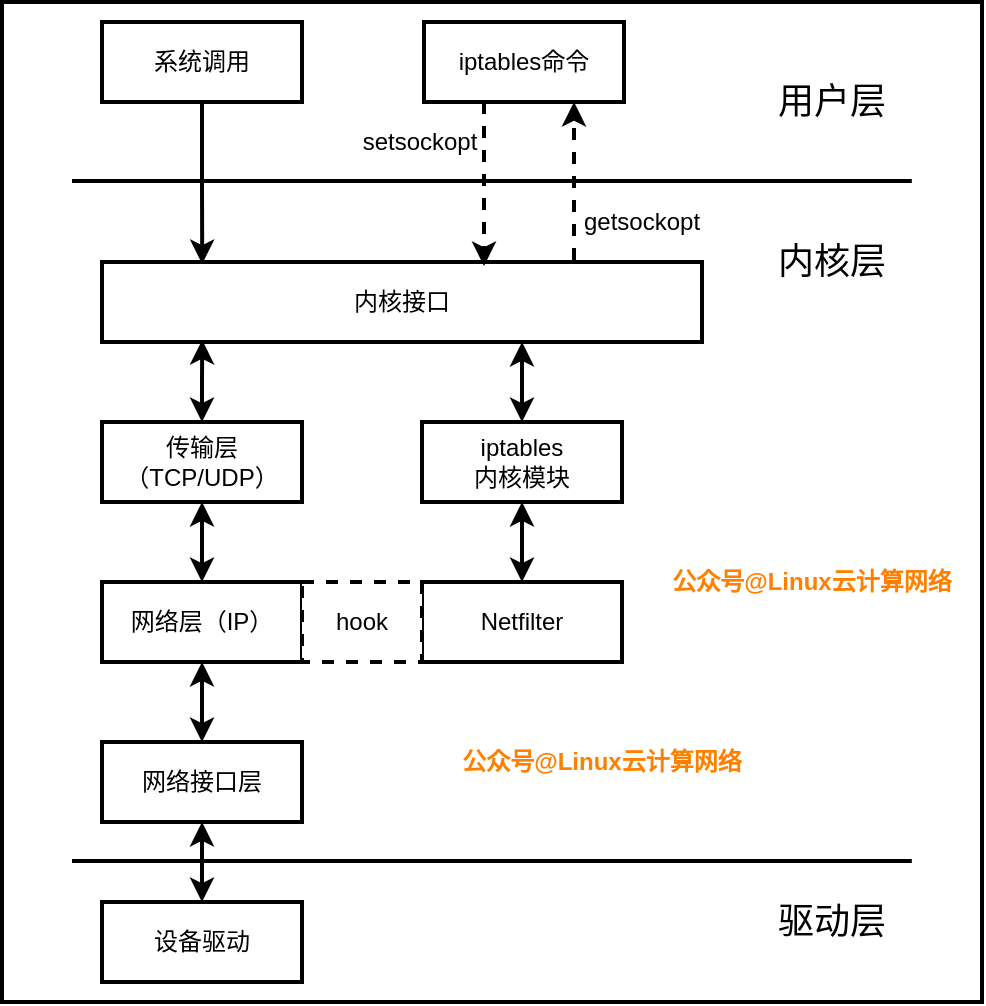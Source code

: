 <mxfile version="12.2.3" type="github" pages="1"><diagram id="wZMmN6AmNvswwWao5NQX" name="Page-1"><mxGraphModel dx="1082" dy="509" grid="1" gridSize="10" guides="1" tooltips="1" connect="1" arrows="1" fold="1" page="1" pageScale="1" pageWidth="827" pageHeight="1169" math="0" shadow="0"><root><mxCell id="0"/><mxCell id="1" parent="0"/><mxCell id="1wR2ykt7FUWzchbB2Hr0-18" value="" style="rounded=0;whiteSpace=wrap;html=1;shadow=0;comic=0;glass=0;strokeWidth=2;" vertex="1" parent="1"><mxGeometry x="70" y="30" width="490" height="500" as="geometry"/></mxCell><mxCell id="1wR2ykt7FUWzchbB2Hr0-13" style="edgeStyle=orthogonalEdgeStyle;rounded=0;orthogonalLoop=1;jettySize=auto;html=1;exitX=0.5;exitY=1;exitDx=0;exitDy=0;entryX=0.167;entryY=0.025;entryDx=0;entryDy=0;entryPerimeter=0;strokeWidth=2;" edge="1" parent="1" source="1wR2ykt7FUWzchbB2Hr0-1" target="1wR2ykt7FUWzchbB2Hr0-3"><mxGeometry relative="1" as="geometry"/></mxCell><mxCell id="1wR2ykt7FUWzchbB2Hr0-1" value="系统调用" style="rounded=0;whiteSpace=wrap;html=1;strokeWidth=2;" vertex="1" parent="1"><mxGeometry x="120" y="40" width="100" height="40" as="geometry"/></mxCell><mxCell id="1wR2ykt7FUWzchbB2Hr0-2" value="iptables命令" style="rounded=0;whiteSpace=wrap;html=1;strokeWidth=2;" vertex="1" parent="1"><mxGeometry x="281" y="40" width="100" height="40" as="geometry"/></mxCell><mxCell id="1wR2ykt7FUWzchbB2Hr0-3" value="内核接口" style="rounded=0;whiteSpace=wrap;html=1;strokeWidth=2;" vertex="1" parent="1"><mxGeometry x="120" y="160" width="300" height="40" as="geometry"/></mxCell><mxCell id="1wR2ykt7FUWzchbB2Hr0-28" value="" style="edgeStyle=orthogonalEdgeStyle;rounded=0;orthogonalLoop=1;jettySize=auto;html=1;startArrow=classic;startFill=1;strokeWidth=2;" edge="1" parent="1" source="1wR2ykt7FUWzchbB2Hr0-4" target="1wR2ykt7FUWzchbB2Hr0-5"><mxGeometry relative="1" as="geometry"/></mxCell><mxCell id="1wR2ykt7FUWzchbB2Hr0-33" style="edgeStyle=orthogonalEdgeStyle;rounded=0;orthogonalLoop=1;jettySize=auto;html=1;exitX=0.5;exitY=0;exitDx=0;exitDy=0;entryX=0.167;entryY=0.975;entryDx=0;entryDy=0;entryPerimeter=0;startArrow=classic;startFill=1;strokeWidth=2;" edge="1" parent="1" source="1wR2ykt7FUWzchbB2Hr0-4" target="1wR2ykt7FUWzchbB2Hr0-3"><mxGeometry relative="1" as="geometry"/></mxCell><mxCell id="1wR2ykt7FUWzchbB2Hr0-4" value="传输层（TCP/UDP）" style="rounded=0;whiteSpace=wrap;html=1;strokeWidth=2;" vertex="1" parent="1"><mxGeometry x="120" y="240" width="100" height="40" as="geometry"/></mxCell><mxCell id="1wR2ykt7FUWzchbB2Hr0-27" value="" style="edgeStyle=orthogonalEdgeStyle;rounded=0;orthogonalLoop=1;jettySize=auto;html=1;startArrow=classic;startFill=1;strokeWidth=2;" edge="1" parent="1" source="1wR2ykt7FUWzchbB2Hr0-5" target="1wR2ykt7FUWzchbB2Hr0-6"><mxGeometry relative="1" as="geometry"/></mxCell><mxCell id="1wR2ykt7FUWzchbB2Hr0-5" value="网络层（IP）" style="rounded=0;whiteSpace=wrap;html=1;strokeWidth=2;" vertex="1" parent="1"><mxGeometry x="120" y="320" width="100" height="40" as="geometry"/></mxCell><mxCell id="1wR2ykt7FUWzchbB2Hr0-26" style="edgeStyle=orthogonalEdgeStyle;rounded=0;orthogonalLoop=1;jettySize=auto;html=1;exitX=0.5;exitY=1;exitDx=0;exitDy=0;entryX=0.5;entryY=0;entryDx=0;entryDy=0;startArrow=classic;startFill=1;strokeWidth=2;" edge="1" parent="1" source="1wR2ykt7FUWzchbB2Hr0-6" target="1wR2ykt7FUWzchbB2Hr0-7"><mxGeometry relative="1" as="geometry"/></mxCell><mxCell id="1wR2ykt7FUWzchbB2Hr0-6" value="网络接口层" style="rounded=0;whiteSpace=wrap;html=1;strokeWidth=2;" vertex="1" parent="1"><mxGeometry x="120" y="400" width="100" height="40" as="geometry"/></mxCell><mxCell id="1wR2ykt7FUWzchbB2Hr0-7" value="设备驱动" style="rounded=0;whiteSpace=wrap;html=1;strokeWidth=2;" vertex="1" parent="1"><mxGeometry x="120" y="480" width="100" height="40" as="geometry"/></mxCell><mxCell id="1wR2ykt7FUWzchbB2Hr0-10" value="" style="endArrow=classic;html=1;entryX=0.75;entryY=1;entryDx=0;entryDy=0;dashed=1;strokeWidth=2;" edge="1" parent="1" target="1wR2ykt7FUWzchbB2Hr0-2"><mxGeometry width="50" height="50" relative="1" as="geometry"><mxPoint x="356" y="159" as="sourcePoint"/><mxPoint x="371" y="100" as="targetPoint"/></mxGeometry></mxCell><mxCell id="1wR2ykt7FUWzchbB2Hr0-12" value="" style="endArrow=classic;html=1;dashed=1;strokeWidth=2;" edge="1" parent="1"><mxGeometry width="50" height="50" relative="1" as="geometry"><mxPoint x="311" y="80" as="sourcePoint"/><mxPoint x="311" y="162" as="targetPoint"/></mxGeometry></mxCell><mxCell id="1wR2ykt7FUWzchbB2Hr0-34" style="edgeStyle=orthogonalEdgeStyle;rounded=0;orthogonalLoop=1;jettySize=auto;html=1;exitX=0.5;exitY=0;exitDx=0;exitDy=0;entryX=0.7;entryY=1;entryDx=0;entryDy=0;entryPerimeter=0;startArrow=classic;startFill=1;strokeWidth=2;" edge="1" parent="1" source="1wR2ykt7FUWzchbB2Hr0-14" target="1wR2ykt7FUWzchbB2Hr0-3"><mxGeometry relative="1" as="geometry"/></mxCell><mxCell id="1wR2ykt7FUWzchbB2Hr0-14" value="iptables&lt;br&gt;内核模块" style="rounded=0;whiteSpace=wrap;html=1;strokeWidth=2;" vertex="1" parent="1"><mxGeometry x="280" y="240" width="100" height="40" as="geometry"/></mxCell><mxCell id="1wR2ykt7FUWzchbB2Hr0-30" value="" style="edgeStyle=orthogonalEdgeStyle;rounded=0;orthogonalLoop=1;jettySize=auto;html=1;startArrow=classic;startFill=1;strokeWidth=2;" edge="1" parent="1" source="1wR2ykt7FUWzchbB2Hr0-15" target="1wR2ykt7FUWzchbB2Hr0-14"><mxGeometry relative="1" as="geometry"/></mxCell><mxCell id="1wR2ykt7FUWzchbB2Hr0-15" value="Netfilter" style="rounded=0;whiteSpace=wrap;html=1;strokeWidth=2;" vertex="1" parent="1"><mxGeometry x="280" y="320" width="100" height="40" as="geometry"/></mxCell><mxCell id="1wR2ykt7FUWzchbB2Hr0-16" value="hook" style="rounded=0;whiteSpace=wrap;html=1;dashed=1;strokeWidth=2;" vertex="1" parent="1"><mxGeometry x="220" y="320" width="60" height="40" as="geometry"/></mxCell><mxCell id="1wR2ykt7FUWzchbB2Hr0-19" value="&lt;font style=&quot;font-size: 18px&quot;&gt;用户层&lt;/font&gt;" style="text;html=1;strokeColor=none;fillColor=none;align=center;verticalAlign=middle;whiteSpace=wrap;rounded=0;dashed=1;strokeWidth=2;" vertex="1" parent="1"><mxGeometry x="450" y="70" width="70" height="20" as="geometry"/></mxCell><mxCell id="1wR2ykt7FUWzchbB2Hr0-20" value="&lt;font style=&quot;font-size: 18px&quot;&gt;内核层&lt;/font&gt;" style="text;html=1;strokeColor=none;fillColor=none;align=center;verticalAlign=middle;whiteSpace=wrap;rounded=0;dashed=1;strokeWidth=2;" vertex="1" parent="1"><mxGeometry x="450" y="150" width="70" height="20" as="geometry"/></mxCell><mxCell id="1wR2ykt7FUWzchbB2Hr0-21" value="getsockopt" style="text;html=1;strokeColor=none;fillColor=none;align=center;verticalAlign=middle;whiteSpace=wrap;rounded=0;dashed=1;strokeWidth=2;" vertex="1" parent="1"><mxGeometry x="370" y="130" width="40" height="20" as="geometry"/></mxCell><mxCell id="1wR2ykt7FUWzchbB2Hr0-22" value="setsockopt" style="text;html=1;strokeColor=none;fillColor=none;align=center;verticalAlign=middle;whiteSpace=wrap;rounded=0;dashed=1;strokeWidth=2;" vertex="1" parent="1"><mxGeometry x="259" y="90" width="40" height="20" as="geometry"/></mxCell><mxCell id="1wR2ykt7FUWzchbB2Hr0-23" value="" style="endArrow=none;html=1;entryX=0.959;entryY=0.182;entryDx=0;entryDy=0;entryPerimeter=0;strokeWidth=2;" edge="1" parent="1"><mxGeometry width="50" height="50" relative="1" as="geometry"><mxPoint x="105" y="459.5" as="sourcePoint"/><mxPoint x="524.91" y="459.5" as="targetPoint"/></mxGeometry></mxCell><mxCell id="1wR2ykt7FUWzchbB2Hr0-24" value="" style="endArrow=none;html=1;entryX=0.959;entryY=0.182;entryDx=0;entryDy=0;entryPerimeter=0;strokeWidth=2;" edge="1" parent="1"><mxGeometry width="50" height="50" relative="1" as="geometry"><mxPoint x="105" y="119.5" as="sourcePoint"/><mxPoint x="524.91" y="119.5" as="targetPoint"/></mxGeometry></mxCell><mxCell id="1wR2ykt7FUWzchbB2Hr0-25" value="&lt;font style=&quot;font-size: 18px&quot;&gt;驱动层&lt;/font&gt;" style="text;html=1;strokeColor=none;fillColor=none;align=center;verticalAlign=middle;whiteSpace=wrap;rounded=0;dashed=1;strokeWidth=2;" vertex="1" parent="1"><mxGeometry x="450" y="480" width="70" height="20" as="geometry"/></mxCell><mxCell id="1wR2ykt7FUWzchbB2Hr0-35" value="&lt;font color=&quot;#ff8000&quot;&gt;&lt;b&gt;公众号@Linux云计算网络&lt;/b&gt;&lt;/font&gt;" style="text;html=1;strokeColor=none;fillColor=none;align=center;verticalAlign=middle;whiteSpace=wrap;rounded=0;shadow=0;glass=0;comic=0;" vertex="1" parent="1"><mxGeometry x="400" y="310" width="150" height="20" as="geometry"/></mxCell><mxCell id="1wR2ykt7FUWzchbB2Hr0-36" value="&lt;font color=&quot;#ff8000&quot;&gt;&lt;b&gt;公众号@Linux云计算网络&lt;/b&gt;&lt;/font&gt;" style="text;html=1;strokeColor=none;fillColor=none;align=center;verticalAlign=middle;whiteSpace=wrap;rounded=0;shadow=0;glass=0;comic=0;" vertex="1" parent="1"><mxGeometry x="295" y="400" width="150" height="20" as="geometry"/></mxCell></root></mxGraphModel></diagram></mxfile>